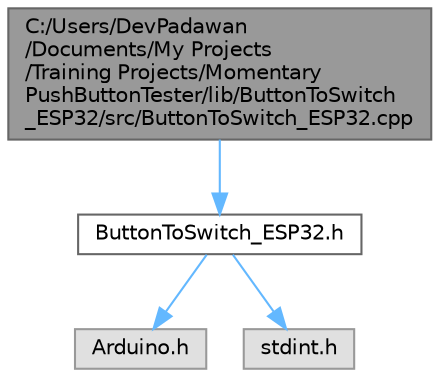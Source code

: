 digraph "C:/Users/DevPadawan/Documents/My Projects/Training Projects/MomentaryPushButtonTester/lib/ButtonToSwitch_ESP32/src/ButtonToSwitch_ESP32.cpp"
{
 // LATEX_PDF_SIZE
  bgcolor="transparent";
  edge [fontname=Helvetica,fontsize=10,labelfontname=Helvetica,labelfontsize=10];
  node [fontname=Helvetica,fontsize=10,shape=box,height=0.2,width=0.4];
  Node1 [id="Node000001",label="C:/Users/DevPadawan\l/Documents/My Projects\l/Training Projects/Momentary\lPushButtonTester/lib/ButtonToSwitch\l_ESP32/src/ButtonToSwitch_ESP32.cpp",height=0.2,width=0.4,color="gray40", fillcolor="grey60", style="filled", fontcolor="black",tooltip=": Source file for the ButtonToSwitch_ESP32 library classes"];
  Node1 -> Node2 [id="edge1_Node000001_Node000002",color="steelblue1",style="solid",tooltip=" "];
  Node2 [id="Node000002",label="ButtonToSwitch_ESP32.h",height=0.2,width=0.4,color="grey40", fillcolor="white", style="filled",URL="$_button_to_switch___e_s_p32_8h.html",tooltip=": Header file for the ButtonToSwitch_ESP32 library classes"];
  Node2 -> Node3 [id="edge2_Node000002_Node000003",color="steelblue1",style="solid",tooltip=" "];
  Node3 [id="Node000003",label="Arduino.h",height=0.2,width=0.4,color="grey60", fillcolor="#E0E0E0", style="filled",tooltip=" "];
  Node2 -> Node4 [id="edge3_Node000002_Node000004",color="steelblue1",style="solid",tooltip=" "];
  Node4 [id="Node000004",label="stdint.h",height=0.2,width=0.4,color="grey60", fillcolor="#E0E0E0", style="filled",tooltip=" "];
}
